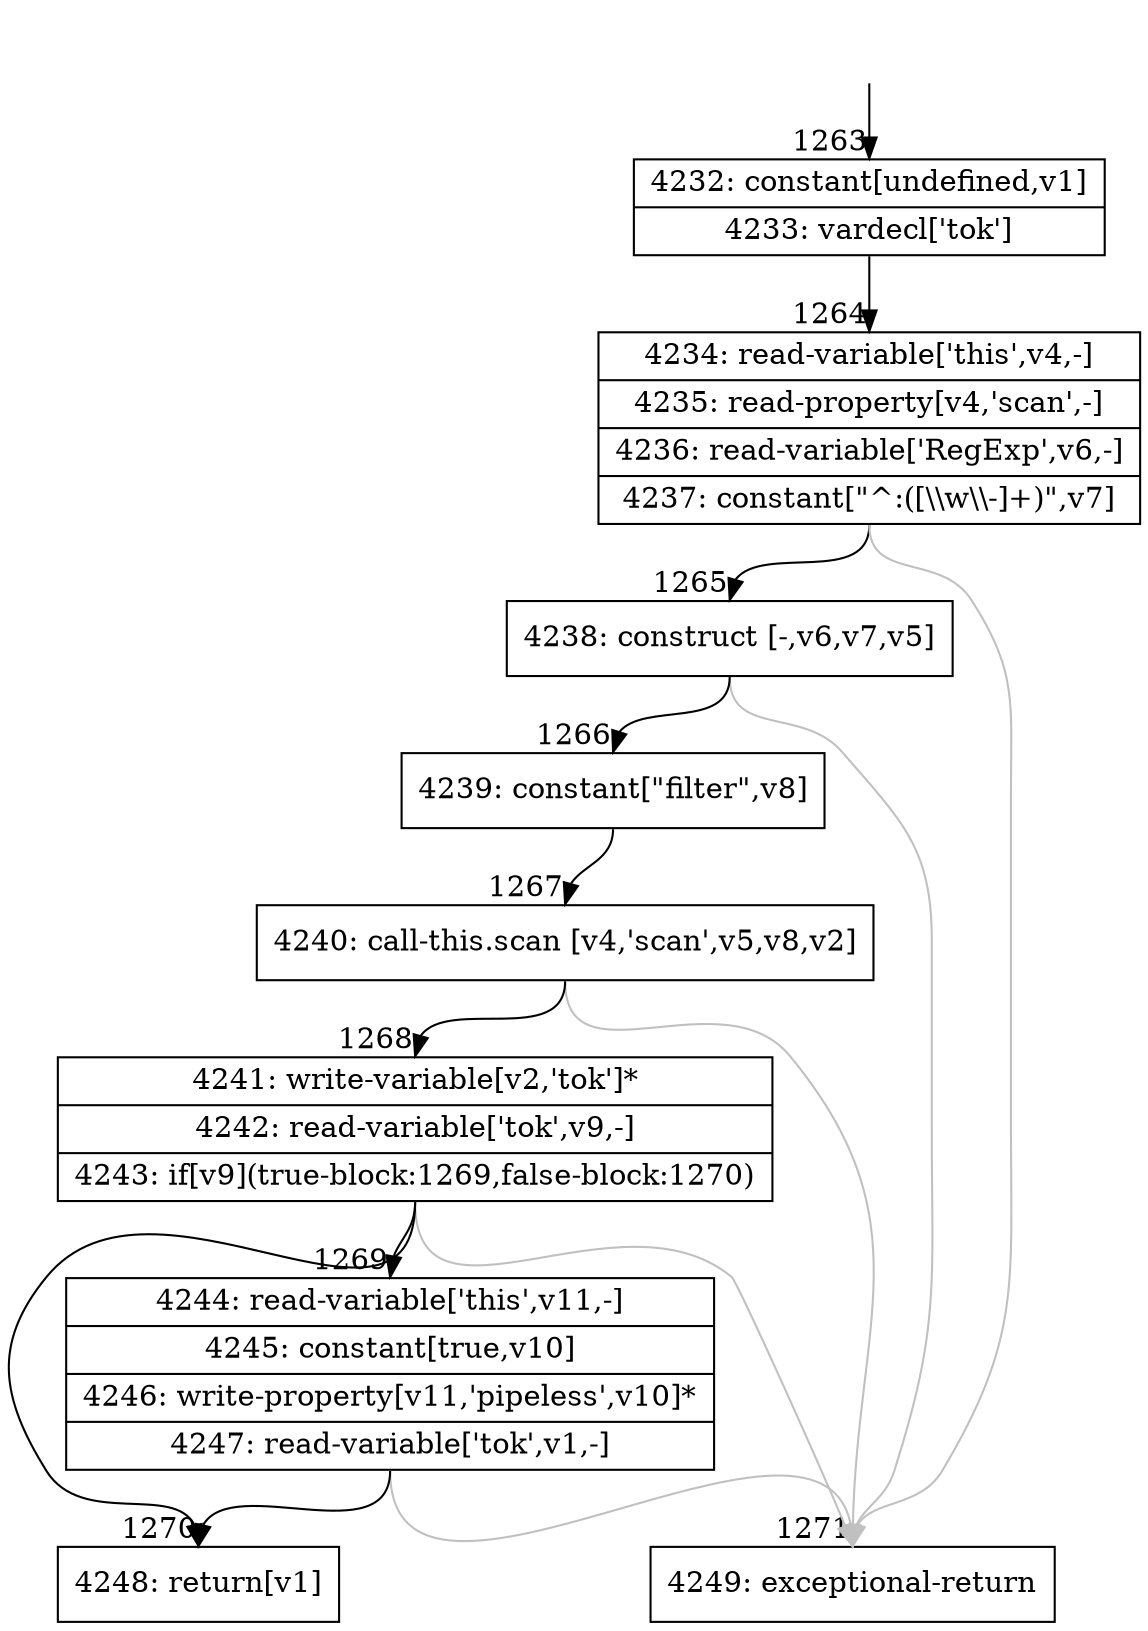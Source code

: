 digraph {
rankdir="TD"
BB_entry72[shape=none,label=""];
BB_entry72 -> BB1263 [tailport=s, headport=n, headlabel="    1263"]
BB1263 [shape=record label="{4232: constant[undefined,v1]|4233: vardecl['tok']}" ] 
BB1263 -> BB1264 [tailport=s, headport=n, headlabel="      1264"]
BB1264 [shape=record label="{4234: read-variable['this',v4,-]|4235: read-property[v4,'scan',-]|4236: read-variable['RegExp',v6,-]|4237: constant[\"^:([\\\\w\\\\-]+)\",v7]}" ] 
BB1264 -> BB1265 [tailport=s, headport=n, headlabel="      1265"]
BB1264 -> BB1271 [tailport=s, headport=n, color=gray, headlabel="      1271"]
BB1265 [shape=record label="{4238: construct [-,v6,v7,v5]}" ] 
BB1265 -> BB1266 [tailport=s, headport=n, headlabel="      1266"]
BB1265 -> BB1271 [tailport=s, headport=n, color=gray]
BB1266 [shape=record label="{4239: constant[\"filter\",v8]}" ] 
BB1266 -> BB1267 [tailport=s, headport=n, headlabel="      1267"]
BB1267 [shape=record label="{4240: call-this.scan [v4,'scan',v5,v8,v2]}" ] 
BB1267 -> BB1268 [tailport=s, headport=n, headlabel="      1268"]
BB1267 -> BB1271 [tailport=s, headport=n, color=gray]
BB1268 [shape=record label="{4241: write-variable[v2,'tok']*|4242: read-variable['tok',v9,-]|4243: if[v9](true-block:1269,false-block:1270)}" ] 
BB1268 -> BB1269 [tailport=s, headport=n, headlabel="      1269"]
BB1268 -> BB1270 [tailport=s, headport=n, headlabel="      1270"]
BB1268 -> BB1271 [tailport=s, headport=n, color=gray]
BB1269 [shape=record label="{4244: read-variable['this',v11,-]|4245: constant[true,v10]|4246: write-property[v11,'pipeless',v10]*|4247: read-variable['tok',v1,-]}" ] 
BB1269 -> BB1270 [tailport=s, headport=n]
BB1269 -> BB1271 [tailport=s, headport=n, color=gray]
BB1270 [shape=record label="{4248: return[v1]}" ] 
BB1271 [shape=record label="{4249: exceptional-return}" ] 
//#$~ 1430
}
